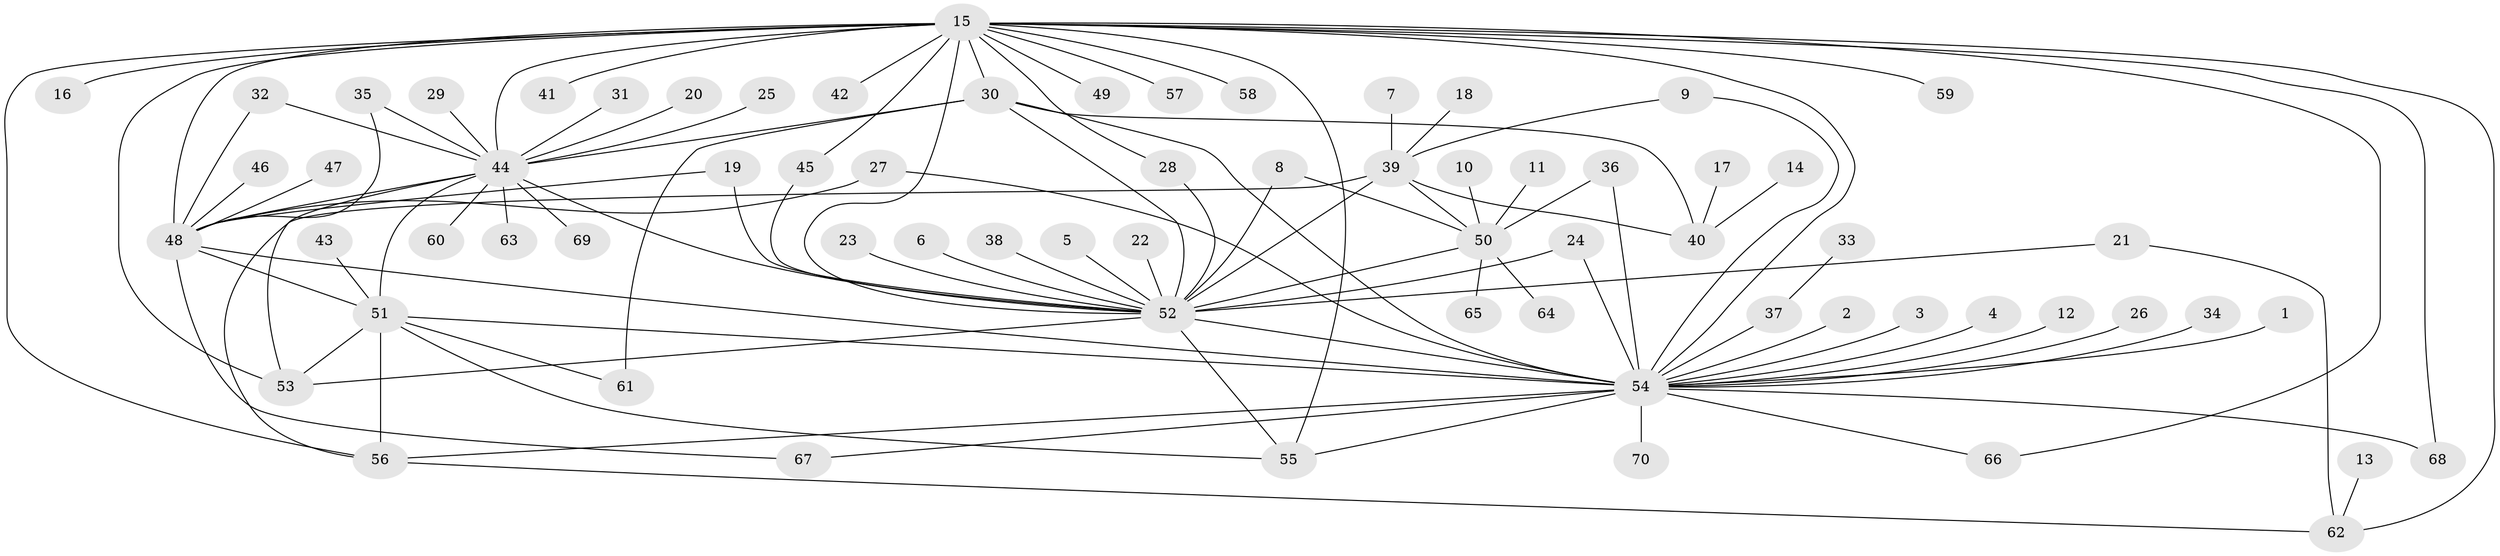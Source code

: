 // original degree distribution, {24: 0.007194244604316547, 2: 0.28776978417266186, 30: 0.007194244604316547, 3: 0.08633093525179857, 5: 0.03597122302158273, 8: 0.014388489208633094, 9: 0.007194244604316547, 1: 0.48201438848920863, 16: 0.007194244604316547, 6: 0.007194244604316547, 4: 0.02158273381294964, 17: 0.007194244604316547, 7: 0.014388489208633094, 11: 0.007194244604316547, 13: 0.007194244604316547}
// Generated by graph-tools (version 1.1) at 2025/25/03/09/25 03:25:56]
// undirected, 70 vertices, 105 edges
graph export_dot {
graph [start="1"]
  node [color=gray90,style=filled];
  1;
  2;
  3;
  4;
  5;
  6;
  7;
  8;
  9;
  10;
  11;
  12;
  13;
  14;
  15;
  16;
  17;
  18;
  19;
  20;
  21;
  22;
  23;
  24;
  25;
  26;
  27;
  28;
  29;
  30;
  31;
  32;
  33;
  34;
  35;
  36;
  37;
  38;
  39;
  40;
  41;
  42;
  43;
  44;
  45;
  46;
  47;
  48;
  49;
  50;
  51;
  52;
  53;
  54;
  55;
  56;
  57;
  58;
  59;
  60;
  61;
  62;
  63;
  64;
  65;
  66;
  67;
  68;
  69;
  70;
  1 -- 54 [weight=1.0];
  2 -- 54 [weight=1.0];
  3 -- 54 [weight=1.0];
  4 -- 54 [weight=1.0];
  5 -- 52 [weight=1.0];
  6 -- 52 [weight=1.0];
  7 -- 39 [weight=1.0];
  8 -- 50 [weight=1.0];
  8 -- 52 [weight=1.0];
  9 -- 39 [weight=1.0];
  9 -- 54 [weight=1.0];
  10 -- 50 [weight=1.0];
  11 -- 50 [weight=1.0];
  12 -- 54 [weight=1.0];
  13 -- 62 [weight=1.0];
  14 -- 40 [weight=1.0];
  15 -- 16 [weight=1.0];
  15 -- 28 [weight=1.0];
  15 -- 30 [weight=1.0];
  15 -- 41 [weight=1.0];
  15 -- 42 [weight=1.0];
  15 -- 44 [weight=1.0];
  15 -- 45 [weight=1.0];
  15 -- 48 [weight=2.0];
  15 -- 49 [weight=1.0];
  15 -- 52 [weight=1.0];
  15 -- 53 [weight=2.0];
  15 -- 54 [weight=1.0];
  15 -- 55 [weight=1.0];
  15 -- 56 [weight=1.0];
  15 -- 57 [weight=1.0];
  15 -- 58 [weight=1.0];
  15 -- 59 [weight=1.0];
  15 -- 62 [weight=1.0];
  15 -- 66 [weight=1.0];
  15 -- 68 [weight=1.0];
  17 -- 40 [weight=1.0];
  18 -- 39 [weight=1.0];
  19 -- 48 [weight=1.0];
  19 -- 52 [weight=1.0];
  20 -- 44 [weight=1.0];
  21 -- 52 [weight=1.0];
  21 -- 62 [weight=1.0];
  22 -- 52 [weight=1.0];
  23 -- 52 [weight=1.0];
  24 -- 52 [weight=1.0];
  24 -- 54 [weight=1.0];
  25 -- 44 [weight=1.0];
  26 -- 54 [weight=1.0];
  27 -- 48 [weight=1.0];
  27 -- 54 [weight=1.0];
  28 -- 52 [weight=1.0];
  29 -- 44 [weight=1.0];
  30 -- 40 [weight=1.0];
  30 -- 44 [weight=1.0];
  30 -- 52 [weight=1.0];
  30 -- 54 [weight=2.0];
  30 -- 61 [weight=1.0];
  31 -- 44 [weight=1.0];
  32 -- 44 [weight=1.0];
  32 -- 48 [weight=1.0];
  33 -- 37 [weight=1.0];
  34 -- 54 [weight=1.0];
  35 -- 44 [weight=1.0];
  35 -- 48 [weight=1.0];
  36 -- 50 [weight=1.0];
  36 -- 54 [weight=1.0];
  37 -- 54 [weight=1.0];
  38 -- 52 [weight=1.0];
  39 -- 40 [weight=1.0];
  39 -- 50 [weight=1.0];
  39 -- 52 [weight=1.0];
  39 -- 56 [weight=1.0];
  43 -- 51 [weight=1.0];
  44 -- 48 [weight=1.0];
  44 -- 51 [weight=1.0];
  44 -- 52 [weight=2.0];
  44 -- 53 [weight=1.0];
  44 -- 60 [weight=1.0];
  44 -- 63 [weight=1.0];
  44 -- 69 [weight=1.0];
  45 -- 52 [weight=1.0];
  46 -- 48 [weight=1.0];
  47 -- 48 [weight=1.0];
  48 -- 51 [weight=1.0];
  48 -- 54 [weight=1.0];
  48 -- 67 [weight=1.0];
  50 -- 52 [weight=1.0];
  50 -- 64 [weight=1.0];
  50 -- 65 [weight=1.0];
  51 -- 53 [weight=1.0];
  51 -- 54 [weight=1.0];
  51 -- 55 [weight=1.0];
  51 -- 56 [weight=1.0];
  51 -- 61 [weight=1.0];
  52 -- 53 [weight=1.0];
  52 -- 54 [weight=3.0];
  52 -- 55 [weight=1.0];
  54 -- 55 [weight=1.0];
  54 -- 56 [weight=1.0];
  54 -- 66 [weight=1.0];
  54 -- 67 [weight=1.0];
  54 -- 68 [weight=1.0];
  54 -- 70 [weight=2.0];
  56 -- 62 [weight=1.0];
}
